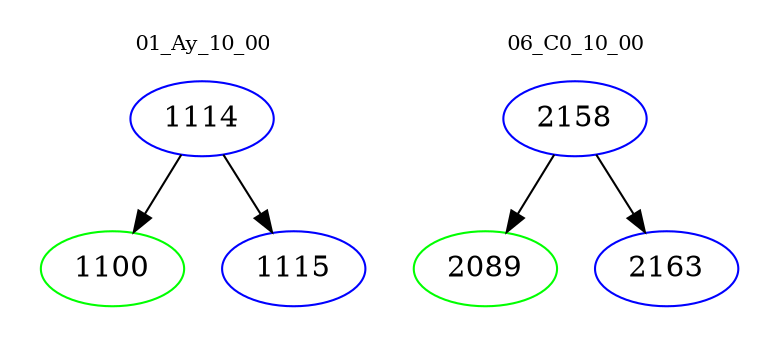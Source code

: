 digraph{
subgraph cluster_0 {
color = white
label = "01_Ay_10_00";
fontsize=10;
T0_1114 [label="1114", color="blue"]
T0_1114 -> T0_1100 [color="black"]
T0_1100 [label="1100", color="green"]
T0_1114 -> T0_1115 [color="black"]
T0_1115 [label="1115", color="blue"]
}
subgraph cluster_1 {
color = white
label = "06_C0_10_00";
fontsize=10;
T1_2158 [label="2158", color="blue"]
T1_2158 -> T1_2089 [color="black"]
T1_2089 [label="2089", color="green"]
T1_2158 -> T1_2163 [color="black"]
T1_2163 [label="2163", color="blue"]
}
}
